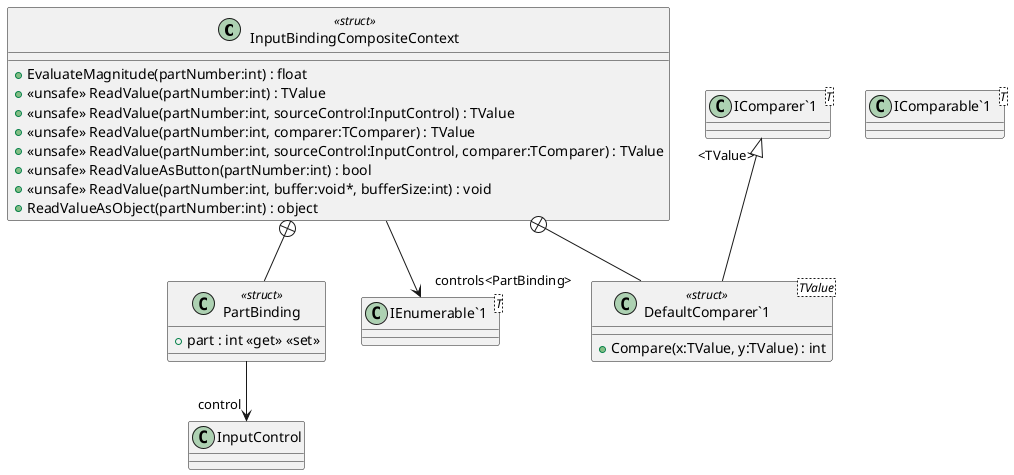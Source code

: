@startuml
class InputBindingCompositeContext <<struct>> {
    + EvaluateMagnitude(partNumber:int) : float
    + <<unsafe>> ReadValue(partNumber:int) : TValue
    + <<unsafe>> ReadValue(partNumber:int, sourceControl:InputControl) : TValue
    + <<unsafe>> ReadValue(partNumber:int, comparer:TComparer) : TValue
    + <<unsafe>> ReadValue(partNumber:int, sourceControl:InputControl, comparer:TComparer) : TValue
    + <<unsafe>> ReadValueAsButton(partNumber:int) : bool
    + <<unsafe>> ReadValue(partNumber:int, buffer:void*, bufferSize:int) : void
    + ReadValueAsObject(partNumber:int) : object
}
class PartBinding <<struct>> {
    + part : int <<get>> <<set>>
}
class "IEnumerable`1"<T> {
}
class "DefaultComparer`1"<TValue> <<struct>> {
    + Compare(x:TValue, y:TValue) : int
}
class "IComparer`1"<T> {
}
class "IComparable`1"<T> {
}
InputBindingCompositeContext --> "controls<PartBinding>" "IEnumerable`1"
InputBindingCompositeContext +-- PartBinding
PartBinding --> "control" InputControl
InputBindingCompositeContext +-- "DefaultComparer`1"
"IComparer`1" "<TValue>" <|-- "DefaultComparer`1"
@enduml
